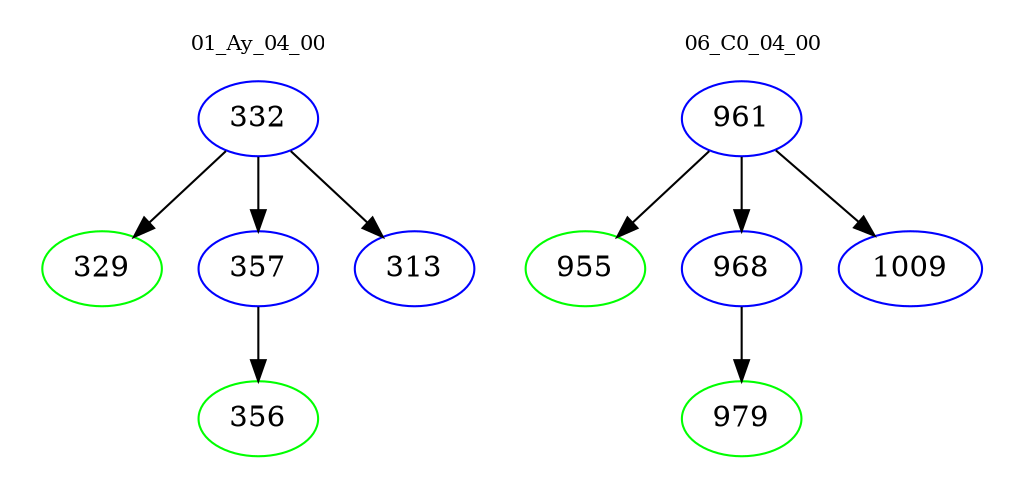digraph{
subgraph cluster_0 {
color = white
label = "01_Ay_04_00";
fontsize=10;
T0_332 [label="332", color="blue"]
T0_332 -> T0_329 [color="black"]
T0_329 [label="329", color="green"]
T0_332 -> T0_357 [color="black"]
T0_357 [label="357", color="blue"]
T0_357 -> T0_356 [color="black"]
T0_356 [label="356", color="green"]
T0_332 -> T0_313 [color="black"]
T0_313 [label="313", color="blue"]
}
subgraph cluster_1 {
color = white
label = "06_C0_04_00";
fontsize=10;
T1_961 [label="961", color="blue"]
T1_961 -> T1_955 [color="black"]
T1_955 [label="955", color="green"]
T1_961 -> T1_968 [color="black"]
T1_968 [label="968", color="blue"]
T1_968 -> T1_979 [color="black"]
T1_979 [label="979", color="green"]
T1_961 -> T1_1009 [color="black"]
T1_1009 [label="1009", color="blue"]
}
}
